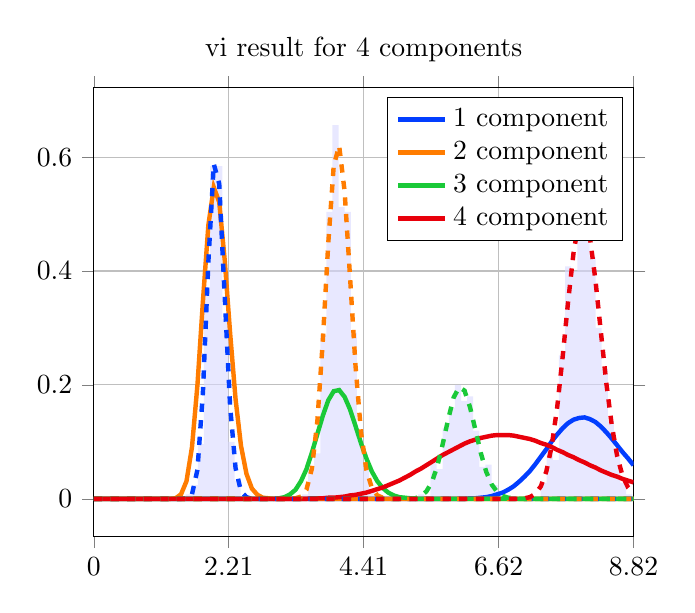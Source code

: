 \begin{tikzpicture}
\begin{axis}[title={vi result for 4 components}, yticklabel style={/pgf/number format/fixed,
            /pgf/number format/precision=3}, grid={major}, yminorgrids={true}, tick align={outside}, xtick={0.0,2.205,4.41,6.615,8.819}, xmin={0.0}, xmax={8.819}, scaled y ticks={false}]
    \addplot[ybar interval, fill={blue!15}, forget plot, opacity={0.6}, draw={none}, bar width={5.0e-6}]
        table[row sep={\\}]
        {
            \\
            1.5  0.008  \\
            1.6  0.024  \\
            1.7  0.096  \\
            1.8  0.368  \\
            1.9  0.584  \\
            2.0  0.584  \\
            2.1  0.316  \\
            2.2  0.1  \\
            2.3  0.032  \\
            2.4  0.004  \\
            2.5  0.004  \\
            2.6  0.0  \\
            2.7  0.0  \\
            2.8  0.0  \\
            2.9  0.0  \\
            3.0  0.0  \\
            3.1  0.0  \\
            3.2  0.0  \\
            3.3  0.004  \\
            3.4  0.008  \\
            3.5  0.052  \\
            3.6  0.08  \\
            3.7  0.288  \\
            3.8  0.504  \\
            3.9  0.656  \\
            4.0  0.512  \\
            4.1  0.504  \\
            4.2  0.292  \\
            4.3  0.104  \\
            4.4  0.056  \\
            4.5  0.012  \\
            4.6  0.008  \\
            4.7  0.0  \\
            4.8  0.0  \\
            4.9  0.0  \\
            5.0  0.0  \\
            5.1  0.0  \\
            5.2  0.004  \\
            5.3  0.008  \\
            5.4  0.004  \\
            5.5  0.068  \\
            5.6  0.052  \\
            5.7  0.124  \\
            5.8  0.16  \\
            5.9  0.2  \\
            6.0  0.172  \\
            6.1  0.18  \\
            6.2  0.12  \\
            6.3  0.056  \\
            6.4  0.06  \\
            6.5  0.024  \\
            6.6  0.004  \\
            6.7  0.0  \\
            6.8  0.0  \\
            6.9  0.0  \\
            7.0  0.0  \\
            7.1  0.004  \\
            7.2  0.0  \\
            7.3  0.028  \\
            7.4  0.092  \\
            7.5  0.068  \\
            7.6  0.252  \\
            7.7  0.408  \\
            7.8  0.4  \\
            7.9  0.584  \\
            8.0  0.512  \\
            8.1  0.424  \\
            8.2  0.3  \\
            8.3  0.228  \\
            8.4  0.136  \\
            8.5  0.088  \\
            8.6  0.028  \\
            8.7  0.008  \\
            8.8  0.004  \\
            8.9  0.0  \\
        }
        ;
    \addplot[style={{ultra thick}}, color={rgb,1:red,0.008;green,0.243;blue,1.0}]
        table[row sep={\\}]
        {
            \\
            0.0  0.0  \\
            0.089  7.548e-262  \\
            0.178  3.139e-211  \\
            0.267  5.798e-182  \\
            0.356  1.939e-161  \\
            0.445  1.051e-145  \\
            0.535  5.318e-133  \\
            0.624  2.183e-122  \\
            0.713  2.642e-113  \\
            0.802  2.167e-105  \\
            0.891  2.127e-98  \\
            0.98  3.747e-92  \\
            1.069  1.598e-86  \\
            1.158  2.072e-81  \\
            1.247  9.743e-77  \\
            1.336  1.911e-72  \\
            1.425  1.751e-68  \\
            1.514  8.219e-65  \\
            1.604  2.133e-61  \\
            1.693  3.265e-58  \\
            1.782  3.11e-55  \\
            1.871  1.931e-52  \\
            1.96  8.137e-50  \\
            2.049  2.407e-47  \\
            2.138  5.155e-45  \\
            2.227  8.202e-43  \\
            2.316  9.926e-41  \\
            2.405  9.327e-39  \\
            2.494  6.931e-37  \\
            2.583  4.142e-35  \\
            2.673  2.019e-33  \\
            2.762  8.142e-32  \\
            2.851  2.748e-30  \\
            2.94  7.847e-29  \\
            3.029  1.915e-27  \\
            3.118  4.033e-26  \\
            3.207  7.384e-25  \\
            3.296  1.185e-23  \\
            3.385  1.678e-22  \\
            3.474  2.112e-21  \\
            3.563  2.374e-20  \\
            3.653  2.399e-19  \\
            3.742  2.19e-18  \\
            3.831  1.814e-17  \\
            3.92  1.37e-16  \\
            4.009  9.476e-16  \\
            4.098  6.022e-15  \\
            4.187  3.53e-14  \\
            4.276  1.915e-13  \\
            4.365  9.647e-13  \\
            4.454  4.525e-12  \\
            4.543  1.983e-11  \\
            4.632  8.133e-11  \\
            4.722  3.132e-10  \\
            4.811  1.135e-9  \\
            4.9  3.879e-9  \\
            4.989  1.253e-8  \\
            5.078  3.832e-8  \\
            5.167  1.112e-7  \\
            5.256  3.066e-7  \\
            5.345  8.051e-7  \\
            5.434  2.016e-6  \\
            5.523  4.821e-6  \\
            5.612  1.103e-5  \\
            5.701  2.416e-5  \\
            5.791  5.078e-5  \\
            5.88  0.0  \\
            5.969  0.0  \\
            6.058  0.0  \\
            6.147  0.001  \\
            6.236  0.001  \\
            6.325  0.002  \\
            6.414  0.003  \\
            6.503  0.005  \\
            6.592  0.008  \\
            6.681  0.011  \\
            6.771  0.016  \\
            6.86  0.022  \\
            6.949  0.03  \\
            7.038  0.039  \\
            7.127  0.049  \\
            7.216  0.061  \\
            7.305  0.074  \\
            7.394  0.087  \\
            7.483  0.101  \\
            7.572  0.113  \\
            7.661  0.124  \\
            7.75  0.133  \\
            7.84  0.139  \\
            7.929  0.142  \\
            8.018  0.143  \\
            8.107  0.14  \\
            8.196  0.135  \\
            8.285  0.127  \\
            8.374  0.117  \\
            8.463  0.106  \\
            8.552  0.094  \\
            8.641  0.082  \\
            8.73  0.071  \\
            8.819  0.059  \\
        }
        ;
    \addlegendentry {1 component}
    \addplot[style={{ultra thick}}, color={rgb,1:red,1.0;green,0.486;blue,0.0}]
        table[row sep={\\}]
        {
            \\
            0.0  0.0  \\
            0.089  2.514e-82  \\
            0.178  9.351e-58  \\
            0.267  4.318e-44  \\
            0.356  6.831e-35  \\
            0.445  3.864e-28  \\
            0.535  6.194e-23  \\
            0.624  8.492e-19  \\
            0.713  1.925e-15  \\
            0.802  1.103e-12  \\
            0.891  2.138e-10  \\
            0.98  1.723e-8  \\
            1.069  6.732e-7  \\
            1.158  1.431e-5  \\
            1.247  0.0  \\
            1.336  0.001  \\
            1.425  0.008  \\
            1.514  0.031  \\
            1.604  0.091  \\
            1.693  0.2  \\
            1.782  0.346  \\
            1.871  0.48  \\
            1.96  0.547  \\
            2.049  0.521  \\
            2.138  0.42  \\
            2.227  0.291  \\
            2.316  0.175  \\
            2.405  0.093  \\
            2.494  0.044  \\
            2.583  0.018  \\
            2.673  0.007  \\
            2.762  0.002  \\
            2.851  0.001  \\
            2.94  0.0  \\
            3.029  5.742e-5  \\
            3.118  1.416e-5  \\
            3.207  3.253e-6  \\
            3.296  6.984e-7  \\
            3.385  1.407e-7  \\
            3.474  2.668e-8  \\
            3.563  4.776e-9  \\
            3.653  8.097e-10  \\
            3.742  1.303e-10  \\
            3.831  1.996e-11  \\
            3.92  2.917e-12  \\
            4.009  4.074e-13  \\
            4.098  5.45e-14  \\
            4.187  6.996e-15  \\
            4.276  8.632e-16  \\
            4.365  1.025e-16  \\
            4.454  1.175e-17  \\
            4.543  1.3e-18  \\
            4.632  1.39e-19  \\
            4.722  1.44e-20  \\
            4.811  1.446e-21  \\
            4.9  1.409e-22  \\
            4.989  1.334e-23  \\
            5.078  1.228e-24  \\
            5.167  1.101e-25  \\
            5.256  9.616e-27  \\
            5.345  8.19e-28  \\
            5.434  6.809e-29  \\
            5.523  5.529e-30  \\
            5.612  4.389e-31  \\
            5.701  3.408e-32  \\
            5.791  2.591e-33  \\
            5.88  1.929e-34  \\
            5.969  1.408e-35  \\
            6.058  1.008e-36  \\
            6.147  7.08e-38  \\
            6.236  4.883e-39  \\
            6.325  3.308e-40  \\
            6.414  2.202e-41  \\
            6.503  1.442e-42  \\
            6.592  9.288e-44  \\
            6.681  5.887e-45  \\
            6.771  3.674e-46  \\
            6.86  2.259e-47  \\
            6.949  1.368e-48  \\
            7.038  8.172e-50  \\
            7.127  4.812e-51  \\
            7.216  2.795e-52  \\
            7.305  1.602e-53  \\
            7.394  9.065e-55  \\
            7.483  5.065e-56  \\
            7.572  2.795e-57  \\
            7.661  1.524e-58  \\
            7.75  8.21e-60  \\
            7.84  4.373e-61  \\
            7.929  2.303e-62  \\
            8.018  1.199e-63  \\
            8.107  6.181e-65  \\
            8.196  3.151e-66  \\
            8.285  1.59e-67  \\
            8.374  7.945e-69  \\
            8.463  3.93e-70  \\
            8.552  1.925e-71  \\
            8.641  9.344e-73  \\
            8.73  4.493e-74  \\
            8.819  2.141e-75  \\
        }
        ;
    \addlegendentry {2 component}
    \addplot[style={{ultra thick}}, color={rgb,1:red,0.102;green,0.788;blue,0.22}]
        table[row sep={\\}]
        {
            \\
            0.0  0.0  \\
            0.089  2.055e-184  \\
            0.178  6.575e-141  \\
            0.267  4.609e-116  \\
            0.356  7.411e-99  \\
            0.445  7.764e-86  \\
            0.535  1.83e-75  \\
            0.624  6.425e-67  \\
            0.713  1.037e-59  \\
            0.802  1.593e-53  \\
            0.891  3.827e-48  \\
            0.98  2.05e-43  \\
            1.069  3.179e-39  \\
            1.158  1.741e-35  \\
            1.247  3.931e-32  \\
            1.336  4.134e-29  \\
            1.425  2.235e-26  \\
            1.514  6.737e-24  \\
            1.604  1.21e-21  \\
            1.693  1.369e-19  \\
            1.782  1.024e-17  \\
            1.871  5.271e-16  \\
            1.96  1.933e-14  \\
            2.049  5.203e-13  \\
            2.138  1.056e-11  \\
            2.227  1.653e-10  \\
            2.316  2.038e-9  \\
            2.405  2.014e-8  \\
            2.494  1.621e-7  \\
            2.583  1.078e-6  \\
            2.673  6.006e-6  \\
            2.762  2.833e-5  \\
            2.851  0.0  \\
            2.94  0.0  \\
            3.029  0.001  \\
            3.118  0.003  \\
            3.207  0.008  \\
            3.296  0.016  \\
            3.385  0.031  \\
            3.474  0.052  \\
            3.563  0.081  \\
            3.653  0.114  \\
            3.742  0.146  \\
            3.831  0.173  \\
            3.92  0.189  \\
            4.009  0.191  \\
            4.098  0.179  \\
            4.187  0.157  \\
            4.276  0.128  \\
            4.365  0.098  \\
            4.454  0.071  \\
            4.543  0.048  \\
            4.632  0.031  \\
            4.722  0.019  \\
            4.811  0.011  \\
            4.9  0.006  \\
            4.989  0.003  \\
            5.078  0.002  \\
            5.167  0.001  \\
            5.256  0.0  \\
            5.345  0.0  \\
            5.434  5.806e-5  \\
            5.523  2.32e-5  \\
            5.612  8.916e-6  \\
            5.701  3.3e-6  \\
            5.791  1.178e-6  \\
            5.88  4.058e-7  \\
            5.969  1.351e-7  \\
            6.058  4.35e-8  \\
            6.147  1.356e-8  \\
            6.236  4.097e-9  \\
            6.325  1.201e-9  \\
            6.414  3.416e-10  \\
            6.503  9.444e-11  \\
            6.592  2.538e-11  \\
            6.681  6.64e-12  \\
            6.771  1.691e-12  \\
            6.86  4.197e-13  \\
            6.949  1.016e-13  \\
            7.038  2.399e-14  \\
            7.127  5.532e-15  \\
            7.216  1.246e-15  \\
            7.305  2.744e-16  \\
            7.394  5.908e-17  \\
            7.483  1.245e-17  \\
            7.572  2.569e-18  \\
            7.661  5.191e-19  \\
            7.75  1.028e-19  \\
            7.84  1.996e-20  \\
            7.929  3.803e-21  \\
            8.018  7.108e-22  \\
            8.107  1.304e-22  \\
            8.196  2.351e-23  \\
            8.285  4.162e-24  \\
            8.374  7.244e-25  \\
            8.463  1.24e-25  \\
            8.552  2.086e-26  \\
            8.641  3.455e-27  \\
            8.73  5.632e-28  \\
            8.819  9.038e-29  \\
        }
        ;
    \addlegendentry {3 component}
    \addplot[style={{ultra thick}}, color={rgb,1:red,0.91;green,0.0;blue,0.043}]
        table[row sep={\\}]
        {
            \\
            0.0  0.0  \\
            0.089  4.257e-48  \\
            0.178  1.271e-38  \\
            0.267  3.711e-33  \\
            0.356  2.473e-29  \\
            0.445  2.077e-26  \\
            0.535  4.707e-24  \\
            0.624  4.319e-22  \\
            0.713  2.045e-20  \\
            0.802  5.839e-19  \\
            0.891  1.119e-17  \\
            0.98  1.554e-16  \\
            1.069  1.653e-15  \\
            1.158  1.406e-14  \\
            1.247  9.888e-14  \\
            1.336  5.9e-13  \\
            1.425  3.051e-12  \\
            1.514  1.392e-11  \\
            1.604  5.68e-11  \\
            1.693  2.099e-10  \\
            1.782  7.097e-10  \\
            1.871  2.214e-9  \\
            1.96  6.423e-9  \\
            2.049  1.743e-8  \\
            2.138  4.453e-8  \\
            2.227  1.076e-7  \\
            2.316  2.469e-7  \\
            2.405  5.404e-7  \\
            2.494  1.132e-6  \\
            2.583  2.275e-6  \\
            2.673  4.401e-6  \\
            2.762  8.216e-6  \\
            2.851  1.484e-5  \\
            2.94  2.596e-5  \\
            3.029  4.411e-5  \\
            3.118  7.289e-5  \\
            3.207  0.0  \\
            3.296  0.0  \\
            3.385  0.0  \\
            3.474  0.0  \\
            3.563  0.001  \\
            3.653  0.001  \\
            3.742  0.001  \\
            3.831  0.002  \\
            3.92  0.002  \\
            4.009  0.003  \\
            4.098  0.004  \\
            4.187  0.006  \\
            4.276  0.007  \\
            4.365  0.009  \\
            4.454  0.011  \\
            4.543  0.014  \\
            4.632  0.017  \\
            4.722  0.02  \\
            4.811  0.024  \\
            4.9  0.028  \\
            4.989  0.032  \\
            5.078  0.037  \\
            5.167  0.042  \\
            5.256  0.048  \\
            5.345  0.053  \\
            5.434  0.059  \\
            5.523  0.065  \\
            5.612  0.071  \\
            5.701  0.077  \\
            5.791  0.082  \\
            5.88  0.087  \\
            5.969  0.092  \\
            6.058  0.097  \\
            6.147  0.101  \\
            6.236  0.104  \\
            6.325  0.107  \\
            6.414  0.109  \\
            6.503  0.111  \\
            6.592  0.112  \\
            6.681  0.112  \\
            6.771  0.112  \\
            6.86  0.111  \\
            6.949  0.109  \\
            7.038  0.107  \\
            7.127  0.105  \\
            7.216  0.102  \\
            7.305  0.098  \\
            7.394  0.095  \\
            7.483  0.091  \\
            7.572  0.086  \\
            7.661  0.082  \\
            7.75  0.077  \\
            7.84  0.073  \\
            7.929  0.068  \\
            8.018  0.064  \\
            8.107  0.059  \\
            8.196  0.055  \\
            8.285  0.05  \\
            8.374  0.046  \\
            8.463  0.042  \\
            8.552  0.039  \\
            8.641  0.035  \\
            8.73  0.032  \\
            8.819  0.029  \\
        }
        ;
    \addlegendentry {4 component}
    \addplot[style={{ultra thick, dashed}}, color={rgb,1:red,0.008;green,0.243;blue,1.0}]
        table[row sep={\\}]
        {
            \\
            0.0  0.0  \\
            0.089  7.507e-187  \\
            0.178  8.156e-131  \\
            0.267  1.215e-99  \\
            0.356  1.198e-78  \\
            0.445  3.124e-63  \\
            0.535  2.415e-51  \\
            0.624  6.86e-42  \\
            0.713  3.219e-34  \\
            0.802  6.579e-28  \\
            0.891  1.135e-22  \\
            0.98  2.649e-18  \\
            1.069  1.186e-14  \\
            1.158  1.327e-11  \\
            1.247  4.556e-9  \\
            1.336  5.654e-7  \\
            1.425  2.892e-5  \\
            1.514  0.001  \\
            1.604  0.008  \\
            1.693  0.051  \\
            1.782  0.186  \\
            1.871  0.415  \\
            1.96  0.588  \\
            2.049  0.553  \\
            2.138  0.356  \\
            2.227  0.162  \\
            2.316  0.054  \\
            2.405  0.013  \\
            2.494  0.003  \\
            2.583  0.0  \\
            2.673  4.199e-5  \\
            2.762  3.873e-6  \\
            2.851  2.904e-7  \\
            2.94  1.792e-8  \\
            3.029  9.215e-10  \\
            3.118  3.988e-11  \\
            3.207  1.467e-12  \\
            3.296  4.629e-14  \\
            3.385  1.263e-15  \\
            3.474  3.001e-17  \\
            3.563  6.258e-19  \\
            3.653  1.152e-20  \\
            3.742  1.885e-22  \\
            3.831  2.753e-24  \\
            3.92  3.612e-26  \\
            4.009  4.276e-28  \\
            4.098  4.588e-30  \\
            4.187  4.481e-32  \\
            4.276  3.999e-34  \\
            4.365  3.273e-36  \\
            4.454  2.466e-38  \\
            4.543  1.716e-40  \\
            4.632  1.106e-42  \\
            4.722  6.623e-45  \\
            4.811  3.695e-47  \\
            4.9  1.925e-49  \\
            4.989  9.392e-52  \\
            5.078  4.3e-54  \\
            5.167  1.852e-56  \\
            5.256  7.517e-59  \\
            5.345  2.882e-61  \\
            5.434  1.045e-63  \\
            5.523  3.594e-66  \\
            5.612  1.173e-68  \\
            5.701  3.644e-71  \\
            5.791  1.078e-73  \\
            5.88  3.042e-76  \\
            5.969  8.199e-79  \\
            6.058  2.115e-81  \\
            6.147  5.224e-84  \\
            6.236  1.238e-86  \\
            6.325  2.815e-89  \\
            6.414  6.156e-92  \\
            6.503  1.296e-94  \\
            6.592  2.626e-97  \\
            6.681  5.135e-100  \\
            6.771  9.689e-103  \\
            6.86  1.766e-105  \\
            6.949  3.114e-108  \\
            7.038  5.313e-111  \\
            7.127  8.78e-114  \\
            7.216  1.407e-116  \\
            7.305  2.186e-119  \\
            7.394  3.298e-122  \\
            7.483  4.835e-125  \\
            7.572  6.89e-128  \\
            7.661  9.552e-131  \\
            7.75  1.289e-133  \\
            7.84  1.694e-136  \\
            7.929  2.171e-139  \\
            8.018  2.712e-142  \\
            8.107  3.307e-145  \\
            8.196  3.935e-148  \\
            8.285  4.575e-151  \\
            8.374  5.197e-154  \\
            8.463  5.772e-157  \\
            8.552  6.272e-160  \\
            8.641  6.669e-163  \\
            8.73  6.942e-166  \\
            8.819  7.079e-169  \\
        }
        ;
    \addplot[style={{ultra thick, dashed}}, color={rgb,1:red,1.0;green,0.486;blue,0.0}]
        table[row sep={\\}]
        {
            \\
            0.0  0.0  \\
            0.089  0.0  \\
            0.178  0.0  \\
            0.267  1.067e-307  \\
            0.356  1.022e-261  \\
            0.445  6.424e-227  \\
            0.535  3.405e-199  \\
            0.624  2.371e-176  \\
            0.713  4.414e-157  \\
            0.802  1.534e-140  \\
            0.891  3.75e-126  \\
            0.98  1.662e-113  \\
            1.069  2.688e-102  \\
            1.158  2.695e-92  \\
            1.247  2.531e-83  \\
            1.336  3.088e-75  \\
            1.425  6.371e-68  \\
            1.514  2.757e-61  \\
            1.604  2.993e-55  \\
            1.693  9.466e-50  \\
            1.782  9.897e-45  \\
            1.871  3.811e-40  \\
            1.96  5.933e-36  \\
            2.049  4.047e-32  \\
            2.138  1.297e-28  \\
            2.227  2.079e-25  \\
            2.316  1.759e-22  \\
            2.405  8.242e-20  \\
            2.494  2.234e-17  \\
            2.583  3.637e-15  \\
            2.673  3.685e-13  \\
            2.762  2.396e-11  \\
            2.851  1.028e-9  \\
            2.94  2.987e-8  \\
            3.029  6.017e-7  \\
            3.118  8.579e-6  \\
            3.207  8.832e-5  \\
            3.296  0.001  \\
            3.385  0.004  \\
            3.474  0.016  \\
            3.563  0.053  \\
            3.653  0.137  \\
            3.742  0.278  \\
            3.831  0.449  \\
            3.92  0.585  \\
            4.009  0.62  \\
            4.098  0.54  \\
            4.187  0.389  \\
            4.276  0.234  \\
            4.365  0.118  \\
            4.454  0.051  \\
            4.543  0.019  \\
            4.632  0.006  \\
            4.722  0.002  \\
            4.811  0.0  \\
            4.9  7.517e-5  \\
            4.989  1.347e-5  \\
            5.078  2.126e-6  \\
            5.167  2.967e-7  \\
            5.256  3.677e-8  \\
            5.345  4.064e-9  \\
            5.434  4.02e-10  \\
            5.523  3.573e-11  \\
            5.612  2.862e-12  \\
            5.701  2.073e-13  \\
            5.791  1.362e-14  \\
            5.88  8.146e-16  \\
            5.969  4.444e-17  \\
            6.058  2.219e-18  \\
            6.147  1.016e-19  \\
            6.236  4.278e-21  \\
            6.325  1.661e-22  \\
            6.414  5.955e-24  \\
            6.503  1.977e-25  \\
            6.592  6.092e-27  \\
            6.681  1.745e-28  \\
            6.771  4.657e-30  \\
            6.86  1.16e-31  \\
            6.949  2.7e-33  \\
            7.038  5.886e-35  \\
            7.127  1.204e-36  \\
            7.216  2.313e-38  \\
            7.305  4.183e-40  \\
            7.394  7.128e-42  \\
            7.483  1.146e-43  \\
            7.572  1.742e-45  \\
            7.661  2.505e-47  \\
            7.75  3.413e-49  \\
            7.84  4.412e-51  \\
            7.929  5.417e-53  \\
            8.018  6.323e-55  \\
            8.107  7.026e-57  \\
            8.196  7.441e-59  \\
            8.285  7.517e-61  \\
            8.374  7.251e-63  \\
            8.463  6.686e-65  \\
            8.552  5.898e-67  \\
            8.641  4.983e-69  \\
            8.73  4.034e-71  \\
            8.819  3.134e-73  \\
        }
        ;
    \addplot[style={{ultra thick, dashed}}, color={rgb,1:red,0.102;green,0.788;blue,0.22}]
        table[row sep={\\}]
        {
            \\
            0.0  0.0  \\
            0.089  0.0  \\
            0.178  0.0  \\
            0.267  0.0  \\
            0.356  0.0  \\
            0.445  0.0  \\
            0.535  0.0  \\
            0.624  0.0  \\
            0.713  0.0  \\
            0.802  2.916e-299  \\
            0.891  1.011e-275  \\
            0.98  8.508e-255  \\
            1.069  4.968e-236  \\
            1.158  4.464e-219  \\
            1.247  1.147e-203  \\
            1.336  1.376e-189  \\
            1.425  1.145e-176  \\
            1.514  9.137e-165  \\
            1.604  9.145e-154  \\
            1.693  1.437e-143  \\
            1.782  4.286e-134  \\
            1.871  2.854e-125  \\
            1.96  4.879e-117  \\
            2.049  2.417e-109  \\
            2.138  3.853e-102  \\
            2.227  2.17e-95  \\
            2.316  4.682e-89  \\
            2.405  4.162e-83  \\
            2.494  1.626e-77  \\
            2.583  2.958e-72  \\
            2.673  2.638e-67  \\
            2.762  1.209e-62  \\
            2.851  2.968e-58  \\
            2.94  4.061e-54  \\
            3.029  3.204e-50  \\
            3.118  1.505e-46  \\
            3.207  4.336e-43  \\
            3.296  7.866e-40  \\
            3.385  9.212e-37  \\
            3.474  7.124e-34  \\
            3.563  3.716e-31  \\
            3.653  1.333e-28  \\
            3.742  3.346e-26  \\
            3.831  5.982e-24  \\
            3.92  7.735e-22  \\
            4.009  7.339e-20  \\
            4.098  5.18e-18  \\
            4.187  2.755e-16  \\
            4.276  1.117e-14  \\
            4.365  3.492e-13  \\
            4.454  8.504e-12  \\
            4.543  1.63e-10  \\
            4.632  2.482e-9  \\
            4.722  3.027e-8  \\
            4.811  2.983e-7  \\
            4.9  2.394e-6  \\
            4.989  1.576e-5  \\
            5.078  8.571e-5  \\
            5.167  0.0  \\
            5.256  0.001  \\
            5.345  0.005  \\
            5.434  0.013  \\
            5.523  0.029  \\
            5.612  0.057  \\
            5.701  0.096  \\
            5.791  0.14  \\
            5.88  0.178  \\
            5.969  0.196  \\
            6.058  0.19  \\
            6.147  0.161  \\
            6.236  0.121  \\
            6.325  0.08  \\
            6.414  0.047  \\
            6.503  0.025  \\
            6.592  0.012  \\
            6.681  0.005  \\
            6.771  0.002  \\
            6.86  0.001  \\
            6.949  0.0  \\
            7.038  5.318e-5  \\
            7.127  1.346e-5  \\
            7.216  3.103e-6  \\
            7.305  6.528e-7  \\
            7.394  1.256e-7  \\
            7.483  2.217e-8  \\
            7.572  3.592e-9  \\
            7.661  5.359e-10  \\
            7.75  7.372e-11  \\
            7.84  9.369e-12  \\
            7.929  1.102e-12  \\
            8.018  1.202e-13  \\
            8.107  1.218e-14  \\
            8.196  1.147e-15  \\
            8.285  1.007e-16  \\
            8.374  8.251e-18  \\
            8.463  6.315e-19  \\
            8.552  4.523e-20  \\
            8.641  3.036e-21  \\
            8.73  1.912e-22  \\
            8.819  1.131e-23  \\
        }
        ;
    \addplot[style={{ultra thick, dashed}}, color={rgb,1:red,0.91;green,0.0;blue,0.043}]
        table[row sep={\\}]
        {
            \\
            0.0  0.0  \\
            0.089  0.0  \\
            0.178  0.0  \\
            0.267  0.0  \\
            0.356  0.0  \\
            0.445  0.0  \\
            0.535  0.0  \\
            0.624  0.0  \\
            0.713  0.0  \\
            0.802  0.0  \\
            0.891  0.0  \\
            0.98  0.0  \\
            1.069  0.0  \\
            1.158  0.0  \\
            1.247  0.0  \\
            1.336  0.0  \\
            1.425  4.474e-314  \\
            1.514  6.585e-297  \\
            1.604  6.077e-281  \\
            1.693  4.744e-266  \\
            1.782  4.037e-252  \\
            1.871  4.649e-239  \\
            1.96  8.727e-227  \\
            2.049  3.139e-215  \\
            2.138  2.489e-204  \\
            2.227  4.925e-194  \\
            2.316  2.711e-184  \\
            2.405  4.572e-175  \\
            2.494  2.575e-166  \\
            2.583  5.23e-158  \\
            2.673  4.106e-150  \\
            2.762  1.326e-142  \\
            2.851  1.864e-135  \\
            2.94  1.201e-128  \\
            3.029  3.711e-122  \\
            3.118  5.744e-116  \\
            3.207  4.63e-110  \\
            3.296  2.014e-104  \\
            3.385  4.887e-99  \\
            3.474  6.818e-94  \\
            3.563  5.624e-89  \\
            3.653  2.815e-84  \\
            3.742  8.757e-80  \\
            3.831  1.732e-75  \\
            3.92  2.223e-71  \\
            4.009  1.889e-67  \\
            4.098  1.081e-63  \\
            4.187  4.243e-60  \\
            4.276  1.159e-56  \\
            4.365  2.24e-53  \\
            4.454  3.102e-50  \\
            4.543  3.121e-47  \\
            4.632  2.309e-44  \\
            4.722  1.271e-41  \\
            4.811  5.265e-39  \\
            4.9  1.658e-36  \\
            4.989  4.01e-34  \\
            5.078  7.516e-32  \\
            5.167  1.102e-29  \\
            5.256  1.273e-27  \\
            5.345  1.169e-25  \\
            5.434  8.604e-24  \\
            5.523  5.107e-22  \\
            5.612  2.463e-20  \\
            5.701  9.708e-19  \\
            5.791  3.149e-17  \\
            5.88  8.454e-16  \\
            5.969  1.889e-14  \\
            6.058  3.533e-13  \\
            6.147  5.559e-12  \\
            6.236  7.396e-11  \\
            6.325  8.358e-10  \\
            6.414  8.061e-9  \\
            6.503  6.665e-8  \\
            6.592  4.742e-7  \\
            6.681  2.916e-6  \\
            6.771  1.556e-5  \\
            6.86  7.229e-5  \\
            6.949  0.0  \\
            7.038  0.001  \\
            7.127  0.003  \\
            7.216  0.009  \\
            7.305  0.022  \\
            7.394  0.048  \\
            7.483  0.093  \\
            7.572  0.161  \\
            7.661  0.249  \\
            7.75  0.346  \\
            7.84  0.433  \\
            7.929  0.488  \\
            8.018  0.497  \\
            8.107  0.459  \\
            8.196  0.385  \\
            8.285  0.294  \\
            8.374  0.204  \\
            8.463  0.13  \\
            8.552  0.075  \\
            8.641  0.04  \\
            8.73  0.02  \\
            8.819  0.009  \\
        }
        ;
\end{axis}
\end{tikzpicture}

